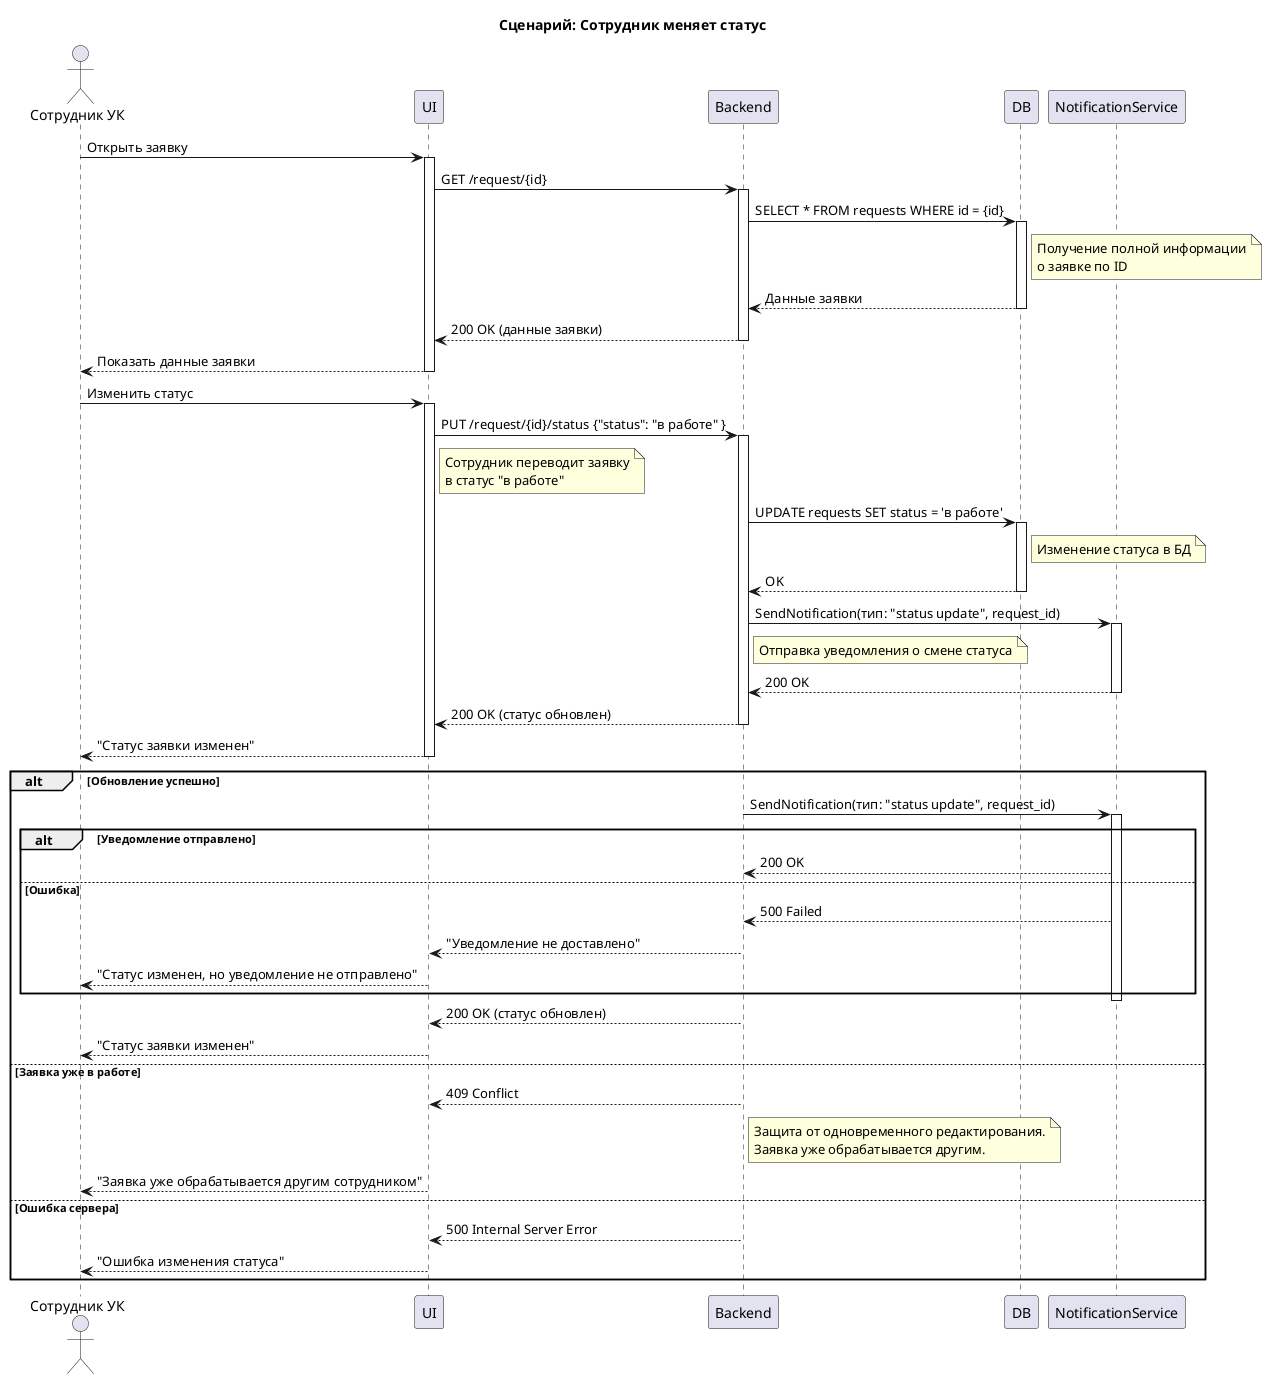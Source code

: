@startuml
title Сценарий: Сотрудник меняет статус

actor "Сотрудник УК" as employee
participant "UI" as ui
participant "Backend" as backend
participant "DB" as db
participant "NotificationService" as ns

employee -> ui : Открыть заявку
activate ui

ui -> backend : GET /request/{id}
activate backend

backend -> db : SELECT * FROM requests WHERE id = {id}
activate db
note right of db
Получение полной информации
о заявке по ID
end note

db --> backend : Данные заявки
deactivate db

backend --> ui : 200 OK (данные заявки)
deactivate backend
ui --> employee : Показать данные заявки
deactivate ui

employee -> ui : Изменить статус
activate ui

ui -> backend : PUT /request/{id}/status {"status": "в работе" }
note right of ui
Сотрудник переводит заявку
в статус "в работе"
end note
activate backend

backend -> db : UPDATE requests SET status = 'в работе'
activate db
note right of db
Изменение статуса в БД
end note

db --> backend : OK
deactivate db

backend -> ns : SendNotification(тип: "status update", request_id)
note right of backend
Отправка уведомления о смене статуса
end note
activate ns
ns --> backend : 200 OK
deactivate ns

backend --> ui : 200 OK (статус обновлен)
deactivate backend
ui --> employee : "Статус заявки изменен"
deactivate ui

alt Обновление успешно
  backend -> ns : SendNotification(тип: "status update", request_id)
  activate ns
  alt Уведомление отправлено
    ns --> backend : 200 OK
  else Ошибка
    ns --> backend : 500 Failed
    backend --> ui : "Уведомление не доставлено"
    ui --> employee : "Статус изменен, но уведомление не отправлено"
  end
  deactivate ns
  backend --> ui : 200 OK (статус обновлен)
  deactivate backend
  ui --> employee : "Статус заявки изменен"
else Заявка уже в работе
  backend --> ui : 409 Conflict
  note right of backend
  Защита от одновременного редактирования.
  Заявка уже обрабатывается другим.
  end note
  deactivate backend
  ui --> employee : "Заявка уже обрабатывается другим сотрудником"
else Ошибка сервера
  backend --> ui : 500 Internal Server Error
  deactivate backend
  ui --> employee : "Ошибка изменения статуса"
end
deactivate ui

@enduml
